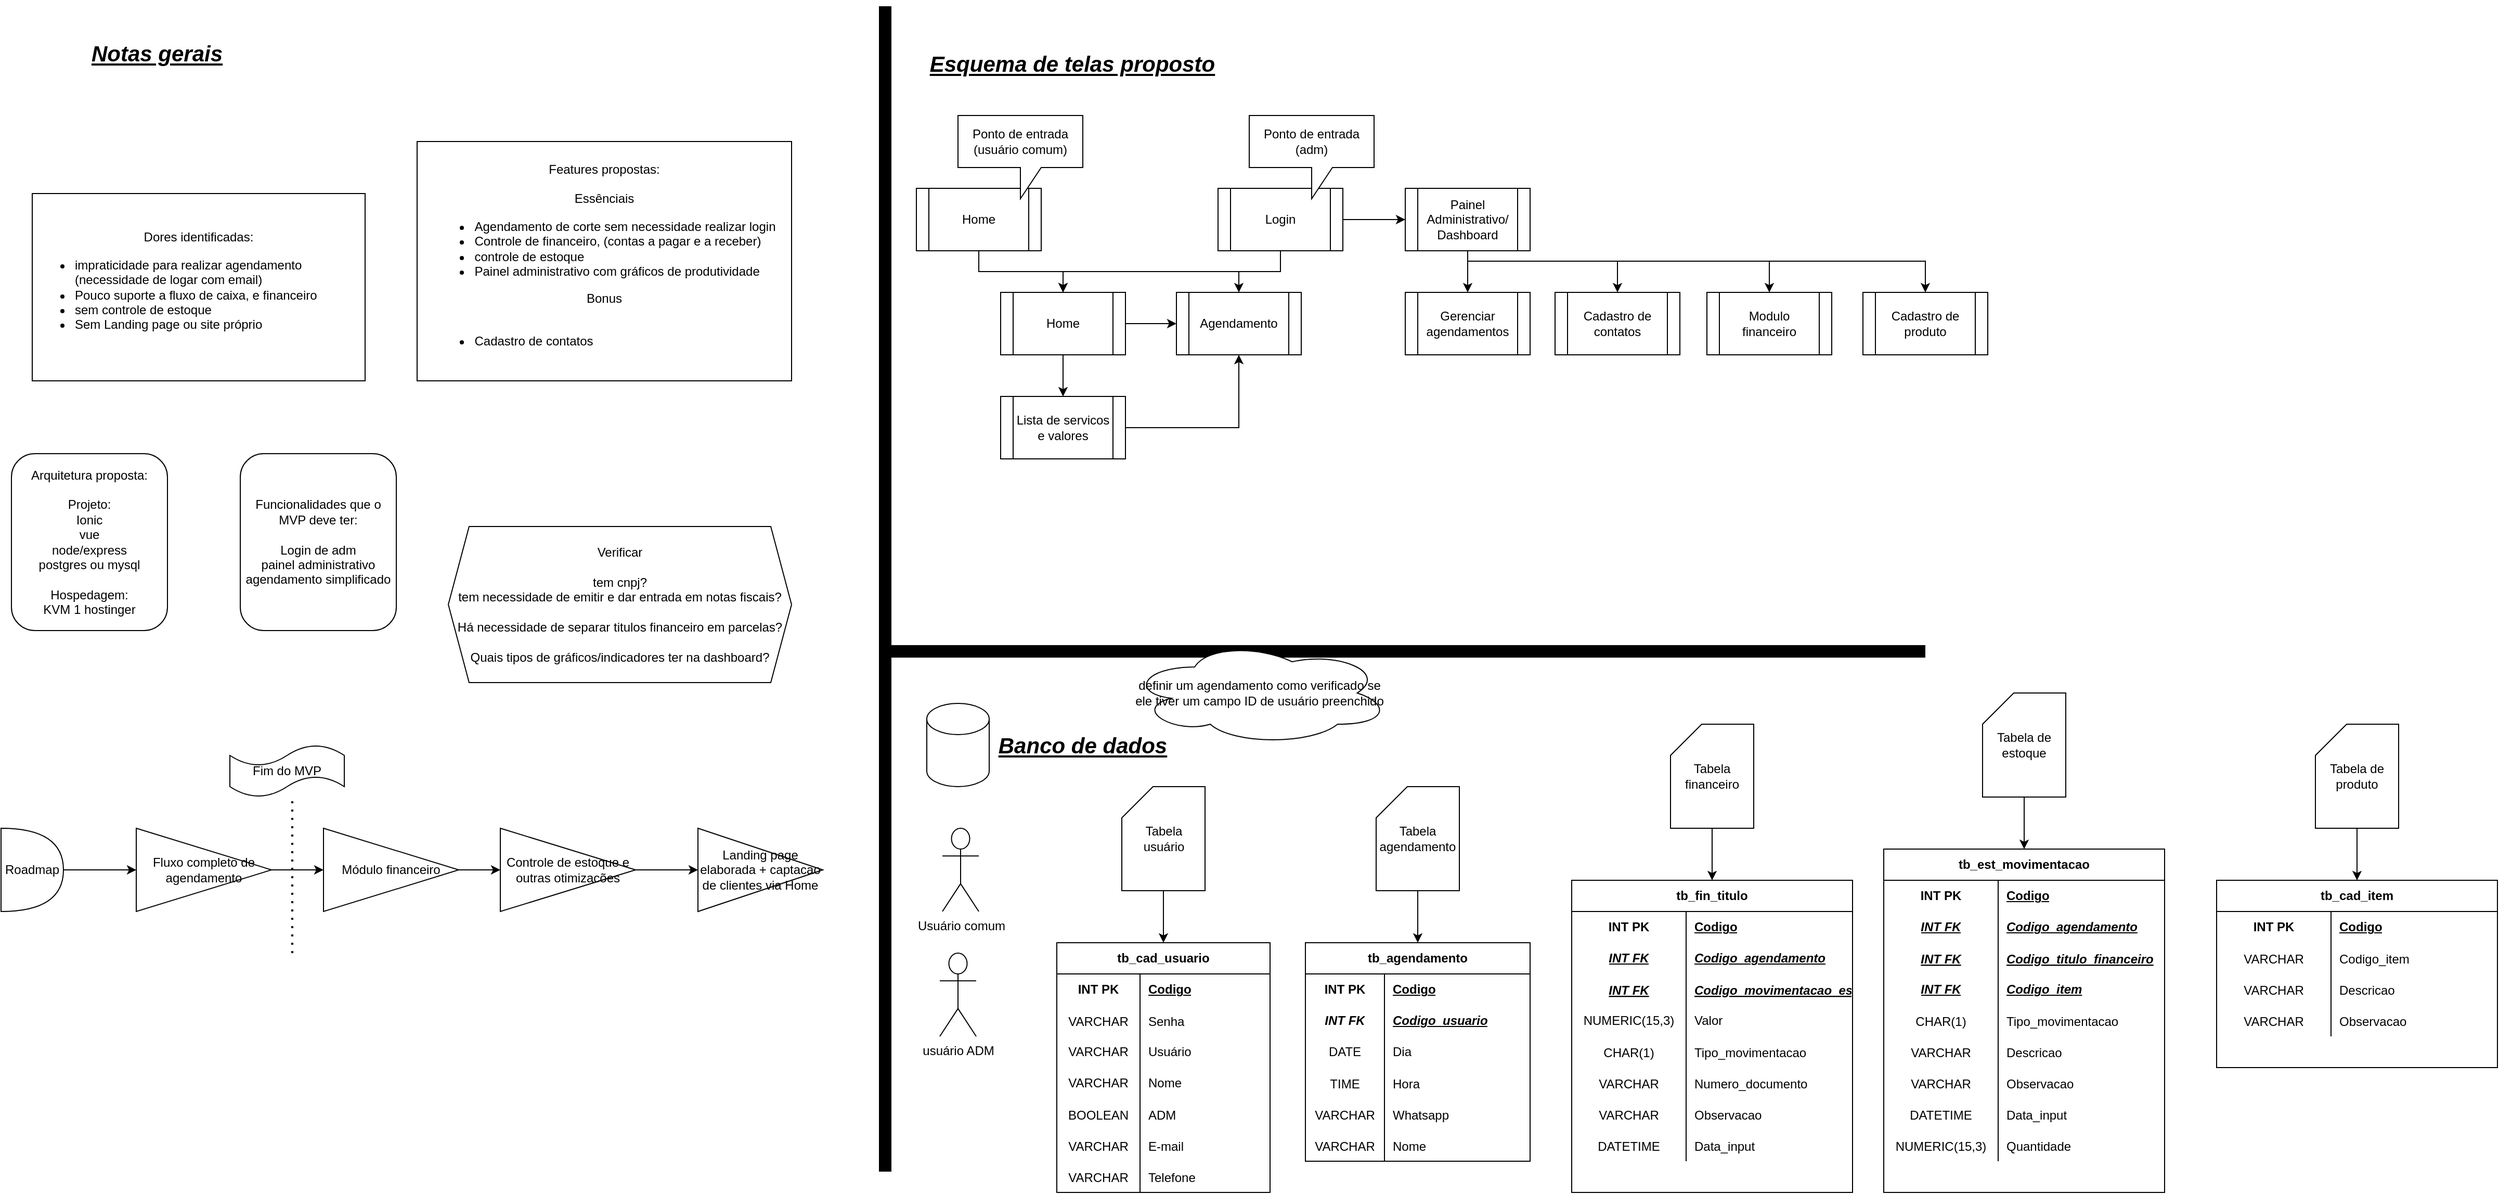 <mxfile version="27.0.9">
  <diagram name="Página-1" id="x4NJA9iq03UOepq-L5yd">
    <mxGraphModel dx="1368" dy="843" grid="1" gridSize="10" guides="1" tooltips="1" connect="1" arrows="1" fold="1" page="1" pageScale="1" pageWidth="827" pageHeight="1169" math="0" shadow="0">
      <root>
        <mxCell id="0" />
        <mxCell id="1" parent="0" />
        <mxCell id="OVabAE-0pvZ0PvsAilsB-1" value="&lt;div style=&quot;&quot;&gt;&lt;span style=&quot;background-color: transparent; color: light-dark(rgb(0, 0, 0), rgb(255, 255, 255));&quot;&gt;Dores identificadas:&lt;/span&gt;&lt;/div&gt;&lt;div&gt;&lt;ul&gt;&lt;li style=&quot;text-align: left;&quot;&gt;&lt;span style=&quot;background-color: transparent; color: light-dark(rgb(0, 0, 0), rgb(255, 255, 255));&quot;&gt;impraticidade para realizar agendamento (necessidade de logar com email)&lt;/span&gt;&lt;/li&gt;&lt;li style=&quot;text-align: left;&quot;&gt;&lt;span style=&quot;background-color: transparent; color: light-dark(rgb(0, 0, 0), rgb(255, 255, 255));&quot;&gt;Pouco suporte a fluxo de caixa, e financeiro&lt;/span&gt;&lt;/li&gt;&lt;li style=&quot;text-align: left;&quot;&gt;sem controle de estoque&lt;/li&gt;&lt;li style=&quot;text-align: left;&quot;&gt;Sem Landing page ou site próprio&lt;/li&gt;&lt;/ul&gt;&lt;/div&gt;" style="rounded=0;whiteSpace=wrap;html=1;" parent="1" vertex="1">
          <mxGeometry x="60" y="200" width="320" height="180" as="geometry" />
        </mxCell>
        <mxCell id="OVabAE-0pvZ0PvsAilsB-3" value="&lt;div style=&quot;&quot;&gt;&lt;span style=&quot;background-color: transparent; color: light-dark(rgb(0, 0, 0), rgb(255, 255, 255));&quot;&gt;Features propostas:&lt;/span&gt;&lt;/div&gt;&lt;div style=&quot;&quot;&gt;&lt;span style=&quot;background-color: transparent; color: light-dark(rgb(0, 0, 0), rgb(255, 255, 255));&quot;&gt;&lt;br&gt;&lt;/span&gt;&lt;/div&gt;&lt;div style=&quot;&quot;&gt;&lt;span style=&quot;background-color: transparent; color: light-dark(rgb(0, 0, 0), rgb(255, 255, 255));&quot;&gt;Essênciais&lt;/span&gt;&lt;/div&gt;&lt;div&gt;&lt;ul&gt;&lt;li style=&quot;text-align: left;&quot;&gt;&lt;span style=&quot;background-color: transparent; color: light-dark(rgb(0, 0, 0), rgb(255, 255, 255));&quot;&gt;Agendamento de corte sem necessidade realizar login&lt;/span&gt;&lt;/li&gt;&lt;li style=&quot;text-align: left;&quot;&gt;&lt;span style=&quot;background-color: transparent; color: light-dark(rgb(0, 0, 0), rgb(255, 255, 255));&quot;&gt;Controle de financeiro, (contas a pagar e a receber)&lt;/span&gt;&lt;/li&gt;&lt;li style=&quot;text-align: left;&quot;&gt;controle de estoque&lt;/li&gt;&lt;li style=&quot;text-align: left;&quot;&gt;Painel administrativo com gráficos de produtividade&lt;/li&gt;&lt;/ul&gt;&lt;div style=&quot;&quot;&gt;Bonus&lt;/div&gt;&lt;div style=&quot;&quot;&gt;&lt;br&gt;&lt;/div&gt;&lt;div style=&quot;&quot;&gt;&lt;ul&gt;&lt;li style=&quot;text-align: left;&quot;&gt;Cadastro de contatos&amp;nbsp;&lt;/li&gt;&lt;/ul&gt;&lt;/div&gt;&lt;/div&gt;" style="rounded=0;whiteSpace=wrap;html=1;" parent="1" vertex="1">
          <mxGeometry x="430" y="150" width="360" height="230" as="geometry" />
        </mxCell>
        <mxCell id="OVabAE-0pvZ0PvsAilsB-4" value="Verificar&lt;div&gt;&lt;br&gt;&lt;/div&gt;&lt;div&gt;tem cnpj?&lt;/div&gt;&lt;div&gt;tem necessidade de emitir e dar entrada em notas fiscais?&lt;/div&gt;&lt;div&gt;&lt;br&gt;&lt;/div&gt;&lt;div&gt;Há necessidade de separar titulos financeiro em parcelas?&lt;/div&gt;&lt;div&gt;&lt;br&gt;&lt;/div&gt;&lt;div&gt;Quais tipos de gráficos/indicadores ter na dashboard?&lt;/div&gt;" style="shape=hexagon;perimeter=hexagonPerimeter2;whiteSpace=wrap;html=1;fixedSize=1;" parent="1" vertex="1">
          <mxGeometry x="460" y="520" width="330" height="150" as="geometry" />
        </mxCell>
        <mxCell id="OVabAE-0pvZ0PvsAilsB-5" value="Arquitetura proposta:&lt;div&gt;&lt;br&gt;&lt;/div&gt;&lt;div&gt;Projeto:&lt;/div&gt;&lt;div&gt;Ionic&lt;/div&gt;&lt;div&gt;vue&lt;/div&gt;&lt;div&gt;node/express&lt;/div&gt;&lt;div&gt;postgres ou mysql&lt;/div&gt;&lt;div&gt;&lt;br&gt;&lt;/div&gt;&lt;div&gt;Hospedagem:&lt;/div&gt;&lt;div&gt;KVM 1 hostinger&lt;/div&gt;" style="rounded=1;whiteSpace=wrap;html=1;" parent="1" vertex="1">
          <mxGeometry x="40" y="450" width="150" height="170" as="geometry" />
        </mxCell>
        <mxCell id="OVabAE-0pvZ0PvsAilsB-6" value="Funcionalidades que o MVP deve ter:&lt;div&gt;&lt;br&gt;&lt;/div&gt;&lt;div&gt;Login de adm&lt;/div&gt;&lt;div&gt;painel administrativo&lt;/div&gt;&lt;div&gt;agendamento simplificado&lt;/div&gt;" style="rounded=1;whiteSpace=wrap;html=1;" parent="1" vertex="1">
          <mxGeometry x="260" y="450" width="150" height="170" as="geometry" />
        </mxCell>
        <mxCell id="OVabAE-0pvZ0PvsAilsB-10" style="edgeStyle=orthogonalEdgeStyle;rounded=0;orthogonalLoop=1;jettySize=auto;html=1;entryX=0;entryY=0.5;entryDx=0;entryDy=0;" parent="1" source="OVabAE-0pvZ0PvsAilsB-7" target="OVabAE-0pvZ0PvsAilsB-8" edge="1">
          <mxGeometry relative="1" as="geometry" />
        </mxCell>
        <mxCell id="OVabAE-0pvZ0PvsAilsB-7" value="Roadmap" style="shape=or;whiteSpace=wrap;html=1;" parent="1" vertex="1">
          <mxGeometry x="30" y="810" width="60" height="80" as="geometry" />
        </mxCell>
        <mxCell id="OVabAE-0pvZ0PvsAilsB-12" style="edgeStyle=orthogonalEdgeStyle;rounded=0;orthogonalLoop=1;jettySize=auto;html=1;entryX=0;entryY=0.5;entryDx=0;entryDy=0;" parent="1" source="OVabAE-0pvZ0PvsAilsB-8" target="OVabAE-0pvZ0PvsAilsB-11" edge="1">
          <mxGeometry relative="1" as="geometry" />
        </mxCell>
        <mxCell id="OVabAE-0pvZ0PvsAilsB-8" value="Fluxo completo de agendamento" style="triangle;whiteSpace=wrap;html=1;" parent="1" vertex="1">
          <mxGeometry x="160" y="810" width="130" height="80" as="geometry" />
        </mxCell>
        <mxCell id="OVabAE-0pvZ0PvsAilsB-16" style="edgeStyle=orthogonalEdgeStyle;rounded=0;orthogonalLoop=1;jettySize=auto;html=1;entryX=0;entryY=0.5;entryDx=0;entryDy=0;" parent="1" source="OVabAE-0pvZ0PvsAilsB-11" target="OVabAE-0pvZ0PvsAilsB-15" edge="1">
          <mxGeometry relative="1" as="geometry" />
        </mxCell>
        <mxCell id="OVabAE-0pvZ0PvsAilsB-11" value="Módulo financeiro" style="triangle;whiteSpace=wrap;html=1;" parent="1" vertex="1">
          <mxGeometry x="340" y="810" width="130" height="80" as="geometry" />
        </mxCell>
        <mxCell id="OVabAE-0pvZ0PvsAilsB-13" value="" style="endArrow=none;dashed=1;html=1;dashPattern=1 3;strokeWidth=2;rounded=0;" parent="1" edge="1">
          <mxGeometry width="50" height="50" relative="1" as="geometry">
            <mxPoint x="310" y="930" as="sourcePoint" />
            <mxPoint x="310" y="780" as="targetPoint" />
          </mxGeometry>
        </mxCell>
        <mxCell id="OVabAE-0pvZ0PvsAilsB-14" value="Fim do MVP" style="shape=tape;whiteSpace=wrap;html=1;" parent="1" vertex="1">
          <mxGeometry x="250" y="730" width="110" height="50" as="geometry" />
        </mxCell>
        <mxCell id="OVabAE-0pvZ0PvsAilsB-18" style="edgeStyle=orthogonalEdgeStyle;rounded=0;orthogonalLoop=1;jettySize=auto;html=1;entryX=0;entryY=0.5;entryDx=0;entryDy=0;" parent="1" source="OVabAE-0pvZ0PvsAilsB-15" target="OVabAE-0pvZ0PvsAilsB-17" edge="1">
          <mxGeometry relative="1" as="geometry" />
        </mxCell>
        <mxCell id="OVabAE-0pvZ0PvsAilsB-15" value="Controle de estoque e outras otimizacões" style="triangle;whiteSpace=wrap;html=1;" parent="1" vertex="1">
          <mxGeometry x="510" y="810" width="130" height="80" as="geometry" />
        </mxCell>
        <mxCell id="OVabAE-0pvZ0PvsAilsB-17" value="Landing page elaborada + captacao de clientes via Home" style="triangle;whiteSpace=wrap;html=1;" parent="1" vertex="1">
          <mxGeometry x="700" y="810" width="120" height="80" as="geometry" />
        </mxCell>
        <mxCell id="OVabAE-0pvZ0PvsAilsB-20" value="" style="endArrow=none;html=1;rounded=0;strokeWidth=12;" parent="1" edge="1">
          <mxGeometry width="50" height="50" relative="1" as="geometry">
            <mxPoint x="880" y="1140" as="sourcePoint" />
            <mxPoint x="880" y="20" as="targetPoint" />
          </mxGeometry>
        </mxCell>
        <mxCell id="OVabAE-0pvZ0PvsAilsB-21" value="&lt;font face=&quot;Helvetica&quot; style=&quot;font-size: 21px;&quot;&gt;&lt;b style=&quot;&quot;&gt;&lt;i style=&quot;&quot;&gt;&lt;u&gt;Esquema de telas proposto&lt;/u&gt;&lt;/i&gt;&lt;/b&gt;&lt;/font&gt;" style="text;html=1;align=center;verticalAlign=middle;whiteSpace=wrap;rounded=0;" parent="1" vertex="1">
          <mxGeometry x="920" y="40" width="280" height="70" as="geometry" />
        </mxCell>
        <mxCell id="OVabAE-0pvZ0PvsAilsB-31" style="edgeStyle=orthogonalEdgeStyle;rounded=0;orthogonalLoop=1;jettySize=auto;html=1;entryX=0.5;entryY=0;entryDx=0;entryDy=0;" parent="1" source="OVabAE-0pvZ0PvsAilsB-22" target="OVabAE-0pvZ0PvsAilsB-27" edge="1">
          <mxGeometry relative="1" as="geometry">
            <Array as="points">
              <mxPoint x="1260" y="275" />
              <mxPoint x="1051" y="275" />
            </Array>
          </mxGeometry>
        </mxCell>
        <mxCell id="OVabAE-0pvZ0PvsAilsB-37" style="edgeStyle=orthogonalEdgeStyle;rounded=0;orthogonalLoop=1;jettySize=auto;html=1;entryX=0;entryY=0.5;entryDx=0;entryDy=0;" parent="1" source="OVabAE-0pvZ0PvsAilsB-22" target="OVabAE-0pvZ0PvsAilsB-36" edge="1">
          <mxGeometry relative="1" as="geometry" />
        </mxCell>
        <mxCell id="OVabAE-0pvZ0PvsAilsB-22" value="Login" style="shape=process;whiteSpace=wrap;html=1;backgroundOutline=1;" parent="1" vertex="1">
          <mxGeometry x="1200" y="195" width="120" height="60" as="geometry" />
        </mxCell>
        <mxCell id="OVabAE-0pvZ0PvsAilsB-23" value="Ponto de entrada (adm)" style="shape=callout;whiteSpace=wrap;html=1;perimeter=calloutPerimeter;" parent="1" vertex="1">
          <mxGeometry x="1230" y="125" width="120" height="80" as="geometry" />
        </mxCell>
        <mxCell id="OVabAE-0pvZ0PvsAilsB-29" style="edgeStyle=orthogonalEdgeStyle;rounded=0;orthogonalLoop=1;jettySize=auto;html=1;entryX=0.5;entryY=0;entryDx=0;entryDy=0;" parent="1" source="OVabAE-0pvZ0PvsAilsB-24" target="OVabAE-0pvZ0PvsAilsB-27" edge="1">
          <mxGeometry relative="1" as="geometry" />
        </mxCell>
        <mxCell id="OVabAE-0pvZ0PvsAilsB-30" style="edgeStyle=orthogonalEdgeStyle;rounded=0;orthogonalLoop=1;jettySize=auto;html=1;entryX=0.5;entryY=0;entryDx=0;entryDy=0;" parent="1" source="OVabAE-0pvZ0PvsAilsB-24" target="OVabAE-0pvZ0PvsAilsB-28" edge="1">
          <mxGeometry relative="1" as="geometry">
            <Array as="points">
              <mxPoint x="970" y="275" />
              <mxPoint x="1220" y="275" />
            </Array>
          </mxGeometry>
        </mxCell>
        <mxCell id="OVabAE-0pvZ0PvsAilsB-24" value="Home" style="shape=process;whiteSpace=wrap;html=1;backgroundOutline=1;" parent="1" vertex="1">
          <mxGeometry x="910" y="195" width="120" height="60" as="geometry" />
        </mxCell>
        <mxCell id="OVabAE-0pvZ0PvsAilsB-25" value="Ponto de entrada (usuário comum)" style="shape=callout;whiteSpace=wrap;html=1;perimeter=calloutPerimeter;" parent="1" vertex="1">
          <mxGeometry x="950" y="125" width="120" height="80" as="geometry" />
        </mxCell>
        <mxCell id="OVabAE-0pvZ0PvsAilsB-32" style="edgeStyle=orthogonalEdgeStyle;rounded=0;orthogonalLoop=1;jettySize=auto;html=1;entryX=0;entryY=0.5;entryDx=0;entryDy=0;" parent="1" source="OVabAE-0pvZ0PvsAilsB-27" target="OVabAE-0pvZ0PvsAilsB-28" edge="1">
          <mxGeometry relative="1" as="geometry" />
        </mxCell>
        <mxCell id="OVabAE-0pvZ0PvsAilsB-34" style="edgeStyle=orthogonalEdgeStyle;rounded=0;orthogonalLoop=1;jettySize=auto;html=1;entryX=0.5;entryY=0;entryDx=0;entryDy=0;" parent="1" source="OVabAE-0pvZ0PvsAilsB-27" target="OVabAE-0pvZ0PvsAilsB-33" edge="1">
          <mxGeometry relative="1" as="geometry" />
        </mxCell>
        <mxCell id="OVabAE-0pvZ0PvsAilsB-27" value="Home" style="shape=process;whiteSpace=wrap;html=1;backgroundOutline=1;" parent="1" vertex="1">
          <mxGeometry x="991" y="295" width="120" height="60" as="geometry" />
        </mxCell>
        <mxCell id="OVabAE-0pvZ0PvsAilsB-28" value="Agendamento" style="shape=process;whiteSpace=wrap;html=1;backgroundOutline=1;" parent="1" vertex="1">
          <mxGeometry x="1160" y="295" width="120" height="60" as="geometry" />
        </mxCell>
        <mxCell id="OVabAE-0pvZ0PvsAilsB-35" style="edgeStyle=orthogonalEdgeStyle;rounded=0;orthogonalLoop=1;jettySize=auto;html=1;entryX=0.5;entryY=1;entryDx=0;entryDy=0;" parent="1" source="OVabAE-0pvZ0PvsAilsB-33" target="OVabAE-0pvZ0PvsAilsB-28" edge="1">
          <mxGeometry relative="1" as="geometry" />
        </mxCell>
        <mxCell id="OVabAE-0pvZ0PvsAilsB-33" value="Lista de servicos e valores" style="shape=process;whiteSpace=wrap;html=1;backgroundOutline=1;" parent="1" vertex="1">
          <mxGeometry x="991" y="395" width="120" height="60" as="geometry" />
        </mxCell>
        <mxCell id="OVabAE-0pvZ0PvsAilsB-40" style="edgeStyle=orthogonalEdgeStyle;rounded=0;orthogonalLoop=1;jettySize=auto;html=1;entryX=0.5;entryY=0;entryDx=0;entryDy=0;" parent="1" source="OVabAE-0pvZ0PvsAilsB-36" target="OVabAE-0pvZ0PvsAilsB-38" edge="1">
          <mxGeometry relative="1" as="geometry" />
        </mxCell>
        <mxCell id="OVabAE-0pvZ0PvsAilsB-42" style="edgeStyle=orthogonalEdgeStyle;rounded=0;orthogonalLoop=1;jettySize=auto;html=1;entryX=0.5;entryY=0;entryDx=0;entryDy=0;" parent="1" source="OVabAE-0pvZ0PvsAilsB-36" target="OVabAE-0pvZ0PvsAilsB-41" edge="1">
          <mxGeometry relative="1" as="geometry">
            <Array as="points">
              <mxPoint x="1440" y="265" />
              <mxPoint x="1584" y="265" />
            </Array>
          </mxGeometry>
        </mxCell>
        <mxCell id="OVabAE-0pvZ0PvsAilsB-44" style="edgeStyle=orthogonalEdgeStyle;rounded=0;orthogonalLoop=1;jettySize=auto;html=1;entryX=0.5;entryY=0;entryDx=0;entryDy=0;" parent="1" source="OVabAE-0pvZ0PvsAilsB-36" target="OVabAE-0pvZ0PvsAilsB-43" edge="1">
          <mxGeometry relative="1" as="geometry">
            <Array as="points">
              <mxPoint x="1440" y="265" />
              <mxPoint x="1730" y="265" />
            </Array>
          </mxGeometry>
        </mxCell>
        <mxCell id="OVabAE-0pvZ0PvsAilsB-224" style="edgeStyle=orthogonalEdgeStyle;rounded=0;orthogonalLoop=1;jettySize=auto;html=1;entryX=0.5;entryY=0;entryDx=0;entryDy=0;" parent="1" source="OVabAE-0pvZ0PvsAilsB-36" target="OVabAE-0pvZ0PvsAilsB-222" edge="1">
          <mxGeometry relative="1" as="geometry">
            <Array as="points">
              <mxPoint x="1440" y="265" />
              <mxPoint x="1880" y="265" />
            </Array>
          </mxGeometry>
        </mxCell>
        <mxCell id="OVabAE-0pvZ0PvsAilsB-36" value="Painel Administrativo/&lt;div&gt;Dashboard&lt;/div&gt;" style="shape=process;whiteSpace=wrap;html=1;backgroundOutline=1;" parent="1" vertex="1">
          <mxGeometry x="1380" y="195" width="120" height="60" as="geometry" />
        </mxCell>
        <mxCell id="OVabAE-0pvZ0PvsAilsB-38" value="Gerenciar agendamentos" style="shape=process;whiteSpace=wrap;html=1;backgroundOutline=1;" parent="1" vertex="1">
          <mxGeometry x="1380" y="295" width="120" height="60" as="geometry" />
        </mxCell>
        <mxCell id="OVabAE-0pvZ0PvsAilsB-41" value="Cadastro de contatos" style="shape=process;whiteSpace=wrap;html=1;backgroundOutline=1;" parent="1" vertex="1">
          <mxGeometry x="1524" y="295" width="120" height="60" as="geometry" />
        </mxCell>
        <mxCell id="OVabAE-0pvZ0PvsAilsB-43" value="Modulo financeiro" style="shape=process;whiteSpace=wrap;html=1;backgroundOutline=1;" parent="1" vertex="1">
          <mxGeometry x="1670" y="295" width="120" height="60" as="geometry" />
        </mxCell>
        <mxCell id="OVabAE-0pvZ0PvsAilsB-45" value="" style="endArrow=none;html=1;rounded=0;strokeWidth=12;" parent="1" edge="1">
          <mxGeometry width="50" height="50" relative="1" as="geometry">
            <mxPoint x="1880" y="640" as="sourcePoint" />
            <mxPoint x="880" y="640" as="targetPoint" />
          </mxGeometry>
        </mxCell>
        <mxCell id="OVabAE-0pvZ0PvsAilsB-47" value="&lt;font face=&quot;Helvetica&quot; style=&quot;font-size: 21px;&quot;&gt;&lt;b style=&quot;&quot;&gt;&lt;i style=&quot;&quot;&gt;&lt;u&gt;Banco de dados&lt;/u&gt;&lt;/i&gt;&lt;/b&gt;&lt;/font&gt;" style="text;html=1;align=center;verticalAlign=middle;whiteSpace=wrap;rounded=0;" parent="1" vertex="1">
          <mxGeometry x="930" y="695" width="280" height="70" as="geometry" />
        </mxCell>
        <mxCell id="OVabAE-0pvZ0PvsAilsB-48" value="&lt;span style=&quot;font-size: 21px;&quot;&gt;&lt;b&gt;&lt;i&gt;&lt;u&gt;Notas gerais&lt;/u&gt;&lt;/i&gt;&lt;/b&gt;&lt;/span&gt;" style="text;html=1;align=center;verticalAlign=middle;whiteSpace=wrap;rounded=0;" parent="1" vertex="1">
          <mxGeometry x="40" y="30" width="280" height="70" as="geometry" />
        </mxCell>
        <mxCell id="OVabAE-0pvZ0PvsAilsB-49" value="" style="shape=cylinder3;whiteSpace=wrap;html=1;boundedLbl=1;backgroundOutline=1;size=15;" parent="1" vertex="1">
          <mxGeometry x="920" y="690" width="60" height="80" as="geometry" />
        </mxCell>
        <mxCell id="OVabAE-0pvZ0PvsAilsB-50" value="Usuário comum" style="shape=umlActor;verticalLabelPosition=bottom;verticalAlign=top;html=1;outlineConnect=0;" parent="1" vertex="1">
          <mxGeometry x="935" y="810" width="35" height="80" as="geometry" />
        </mxCell>
        <mxCell id="OVabAE-0pvZ0PvsAilsB-59" value="usuário ADM" style="shape=umlActor;verticalLabelPosition=bottom;verticalAlign=top;html=1;outlineConnect=0;" parent="1" vertex="1">
          <mxGeometry x="932.5" y="930" width="35" height="80" as="geometry" />
        </mxCell>
        <mxCell id="OVabAE-0pvZ0PvsAilsB-88" style="edgeStyle=orthogonalEdgeStyle;rounded=0;orthogonalLoop=1;jettySize=auto;html=1;entryX=0.5;entryY=0;entryDx=0;entryDy=0;" parent="1" source="OVabAE-0pvZ0PvsAilsB-61" target="OVabAE-0pvZ0PvsAilsB-75" edge="1">
          <mxGeometry relative="1" as="geometry" />
        </mxCell>
        <mxCell id="OVabAE-0pvZ0PvsAilsB-61" value="Tabela usuário" style="shape=card;whiteSpace=wrap;html=1;" parent="1" vertex="1">
          <mxGeometry x="1107.5" y="770" width="80" height="100" as="geometry" />
        </mxCell>
        <mxCell id="OVabAE-0pvZ0PvsAilsB-128" style="edgeStyle=orthogonalEdgeStyle;rounded=0;orthogonalLoop=1;jettySize=auto;html=1;exitX=0.5;exitY=1;exitDx=0;exitDy=0;exitPerimeter=0;entryX=0.5;entryY=0;entryDx=0;entryDy=0;" parent="1" source="OVabAE-0pvZ0PvsAilsB-63" target="OVabAE-0pvZ0PvsAilsB-115" edge="1">
          <mxGeometry relative="1" as="geometry" />
        </mxCell>
        <mxCell id="OVabAE-0pvZ0PvsAilsB-63" value="Tabela agendamento" style="shape=card;whiteSpace=wrap;html=1;" parent="1" vertex="1">
          <mxGeometry x="1352" y="770" width="80" height="100" as="geometry" />
        </mxCell>
        <mxCell id="OVabAE-0pvZ0PvsAilsB-129" style="edgeStyle=orthogonalEdgeStyle;rounded=0;orthogonalLoop=1;jettySize=auto;html=1;entryX=0.5;entryY=0;entryDx=0;entryDy=0;" parent="1" source="OVabAE-0pvZ0PvsAilsB-64" target="OVabAE-0pvZ0PvsAilsB-102" edge="1">
          <mxGeometry relative="1" as="geometry" />
        </mxCell>
        <mxCell id="OVabAE-0pvZ0PvsAilsB-64" value="Tabela financeiro" style="shape=card;whiteSpace=wrap;html=1;" parent="1" vertex="1">
          <mxGeometry x="1635" y="710" width="80" height="100" as="geometry" />
        </mxCell>
        <object label="tb_cad_usuario" teste="outro" id="OVabAE-0pvZ0PvsAilsB-75">
          <mxCell style="shape=table;startSize=30;container=1;collapsible=1;childLayout=tableLayout;fixedRows=1;rowLines=0;fontStyle=1;align=center;resizeLast=1;html=1;whiteSpace=wrap;" parent="1" vertex="1">
            <mxGeometry x="1045" y="920" width="205" height="240" as="geometry">
              <mxRectangle x="1215" y="890" width="70" height="30" as="alternateBounds" />
            </mxGeometry>
          </mxCell>
        </object>
        <mxCell id="OVabAE-0pvZ0PvsAilsB-76" value="" style="shape=tableRow;horizontal=0;startSize=0;swimlaneHead=0;swimlaneBody=0;fillColor=none;collapsible=0;dropTarget=0;points=[[0,0.5],[1,0.5]];portConstraint=eastwest;top=0;left=0;right=0;bottom=0;html=1;" parent="OVabAE-0pvZ0PvsAilsB-75" vertex="1">
          <mxGeometry y="30" width="205" height="30" as="geometry" />
        </mxCell>
        <mxCell id="OVabAE-0pvZ0PvsAilsB-77" value="INT PK" style="shape=partialRectangle;connectable=0;fillColor=none;top=0;left=0;bottom=0;right=0;fontStyle=1;overflow=hidden;html=1;whiteSpace=wrap;" parent="OVabAE-0pvZ0PvsAilsB-76" vertex="1">
          <mxGeometry width="80" height="30" as="geometry">
            <mxRectangle width="80" height="30" as="alternateBounds" />
          </mxGeometry>
        </mxCell>
        <mxCell id="OVabAE-0pvZ0PvsAilsB-78" value="Codigo" style="shape=partialRectangle;connectable=0;fillColor=none;top=0;left=0;bottom=0;right=0;align=left;spacingLeft=6;fontStyle=5;overflow=hidden;html=1;whiteSpace=wrap;" parent="OVabAE-0pvZ0PvsAilsB-76" vertex="1">
          <mxGeometry x="80" width="125" height="30" as="geometry">
            <mxRectangle width="125" height="30" as="alternateBounds" />
          </mxGeometry>
        </mxCell>
        <mxCell id="OVabAE-0pvZ0PvsAilsB-183" value="" style="shape=tableRow;horizontal=0;startSize=0;swimlaneHead=0;swimlaneBody=0;fillColor=none;collapsible=0;dropTarget=0;points=[[0,0.5],[1,0.5]];portConstraint=eastwest;top=0;left=0;right=0;bottom=0;" parent="OVabAE-0pvZ0PvsAilsB-75" vertex="1">
          <mxGeometry y="60" width="205" height="30" as="geometry" />
        </mxCell>
        <mxCell id="OVabAE-0pvZ0PvsAilsB-184" value="VARCHAR" style="shape=partialRectangle;connectable=0;fillColor=none;top=0;left=0;bottom=0;right=0;editable=1;overflow=hidden;" parent="OVabAE-0pvZ0PvsAilsB-183" vertex="1">
          <mxGeometry width="80" height="30" as="geometry">
            <mxRectangle width="80" height="30" as="alternateBounds" />
          </mxGeometry>
        </mxCell>
        <mxCell id="OVabAE-0pvZ0PvsAilsB-185" value="Senha" style="shape=partialRectangle;connectable=0;fillColor=none;top=0;left=0;bottom=0;right=0;align=left;spacingLeft=6;overflow=hidden;" parent="OVabAE-0pvZ0PvsAilsB-183" vertex="1">
          <mxGeometry x="80" width="125" height="30" as="geometry">
            <mxRectangle width="125" height="30" as="alternateBounds" />
          </mxGeometry>
        </mxCell>
        <mxCell id="OVabAE-0pvZ0PvsAilsB-82" value="" style="shape=tableRow;horizontal=0;startSize=0;swimlaneHead=0;swimlaneBody=0;fillColor=none;collapsible=0;dropTarget=0;points=[[0,0.5],[1,0.5]];portConstraint=eastwest;top=0;left=0;right=0;bottom=0;html=1;" parent="OVabAE-0pvZ0PvsAilsB-75" vertex="1">
          <mxGeometry y="90" width="205" height="30" as="geometry" />
        </mxCell>
        <mxCell id="OVabAE-0pvZ0PvsAilsB-83" value="VARCHAR" style="shape=partialRectangle;connectable=0;fillColor=none;top=0;left=0;bottom=0;right=0;editable=1;overflow=hidden;html=1;whiteSpace=wrap;" parent="OVabAE-0pvZ0PvsAilsB-82" vertex="1">
          <mxGeometry width="80" height="30" as="geometry">
            <mxRectangle width="80" height="30" as="alternateBounds" />
          </mxGeometry>
        </mxCell>
        <mxCell id="OVabAE-0pvZ0PvsAilsB-84" value="Usuário" style="shape=partialRectangle;connectable=0;fillColor=none;top=0;left=0;bottom=0;right=0;align=left;spacingLeft=6;overflow=hidden;html=1;whiteSpace=wrap;" parent="OVabAE-0pvZ0PvsAilsB-82" vertex="1">
          <mxGeometry x="80" width="125" height="30" as="geometry">
            <mxRectangle width="125" height="30" as="alternateBounds" />
          </mxGeometry>
        </mxCell>
        <mxCell id="OVabAE-0pvZ0PvsAilsB-85" value="" style="shape=tableRow;horizontal=0;startSize=0;swimlaneHead=0;swimlaneBody=0;fillColor=none;collapsible=0;dropTarget=0;points=[[0,0.5],[1,0.5]];portConstraint=eastwest;top=0;left=0;right=0;bottom=0;html=1;" parent="OVabAE-0pvZ0PvsAilsB-75" vertex="1">
          <mxGeometry y="120" width="205" height="30" as="geometry" />
        </mxCell>
        <mxCell id="OVabAE-0pvZ0PvsAilsB-86" value="VARCHAR" style="shape=partialRectangle;connectable=0;fillColor=none;top=0;left=0;bottom=0;right=0;editable=1;overflow=hidden;html=1;whiteSpace=wrap;" parent="OVabAE-0pvZ0PvsAilsB-85" vertex="1">
          <mxGeometry width="80" height="30" as="geometry">
            <mxRectangle width="80" height="30" as="alternateBounds" />
          </mxGeometry>
        </mxCell>
        <mxCell id="OVabAE-0pvZ0PvsAilsB-87" value="Nome" style="shape=partialRectangle;connectable=0;fillColor=none;top=0;left=0;bottom=0;right=0;align=left;spacingLeft=6;overflow=hidden;html=1;whiteSpace=wrap;" parent="OVabAE-0pvZ0PvsAilsB-85" vertex="1">
          <mxGeometry x="80" width="125" height="30" as="geometry">
            <mxRectangle width="125" height="30" as="alternateBounds" />
          </mxGeometry>
        </mxCell>
        <mxCell id="OVabAE-0pvZ0PvsAilsB-167" value="" style="shape=tableRow;horizontal=0;startSize=0;swimlaneHead=0;swimlaneBody=0;fillColor=none;collapsible=0;dropTarget=0;points=[[0,0.5],[1,0.5]];portConstraint=eastwest;top=0;left=0;right=0;bottom=0;" parent="OVabAE-0pvZ0PvsAilsB-75" vertex="1">
          <mxGeometry y="150" width="205" height="30" as="geometry" />
        </mxCell>
        <mxCell id="OVabAE-0pvZ0PvsAilsB-168" value="BOOLEAN" style="shape=partialRectangle;connectable=0;fillColor=none;top=0;left=0;bottom=0;right=0;editable=1;overflow=hidden;" parent="OVabAE-0pvZ0PvsAilsB-167" vertex="1">
          <mxGeometry width="80" height="30" as="geometry">
            <mxRectangle width="80" height="30" as="alternateBounds" />
          </mxGeometry>
        </mxCell>
        <mxCell id="OVabAE-0pvZ0PvsAilsB-169" value="ADM" style="shape=partialRectangle;connectable=0;fillColor=none;top=0;left=0;bottom=0;right=0;align=left;spacingLeft=6;overflow=hidden;" parent="OVabAE-0pvZ0PvsAilsB-167" vertex="1">
          <mxGeometry x="80" width="125" height="30" as="geometry">
            <mxRectangle width="125" height="30" as="alternateBounds" />
          </mxGeometry>
        </mxCell>
        <mxCell id="OVabAE-0pvZ0PvsAilsB-170" value="" style="shape=tableRow;horizontal=0;startSize=0;swimlaneHead=0;swimlaneBody=0;fillColor=none;collapsible=0;dropTarget=0;points=[[0,0.5],[1,0.5]];portConstraint=eastwest;top=0;left=0;right=0;bottom=0;" parent="OVabAE-0pvZ0PvsAilsB-75" vertex="1">
          <mxGeometry y="180" width="205" height="30" as="geometry" />
        </mxCell>
        <mxCell id="OVabAE-0pvZ0PvsAilsB-171" value="VARCHAR" style="shape=partialRectangle;connectable=0;fillColor=none;top=0;left=0;bottom=0;right=0;editable=1;overflow=hidden;" parent="OVabAE-0pvZ0PvsAilsB-170" vertex="1">
          <mxGeometry width="80" height="30" as="geometry">
            <mxRectangle width="80" height="30" as="alternateBounds" />
          </mxGeometry>
        </mxCell>
        <mxCell id="OVabAE-0pvZ0PvsAilsB-172" value="E-mail" style="shape=partialRectangle;connectable=0;fillColor=none;top=0;left=0;bottom=0;right=0;align=left;spacingLeft=6;overflow=hidden;" parent="OVabAE-0pvZ0PvsAilsB-170" vertex="1">
          <mxGeometry x="80" width="125" height="30" as="geometry">
            <mxRectangle width="125" height="30" as="alternateBounds" />
          </mxGeometry>
        </mxCell>
        <mxCell id="OVabAE-0pvZ0PvsAilsB-173" value="" style="shape=tableRow;horizontal=0;startSize=0;swimlaneHead=0;swimlaneBody=0;fillColor=none;collapsible=0;dropTarget=0;points=[[0,0.5],[1,0.5]];portConstraint=eastwest;top=0;left=0;right=0;bottom=0;" parent="OVabAE-0pvZ0PvsAilsB-75" vertex="1">
          <mxGeometry y="210" width="205" height="30" as="geometry" />
        </mxCell>
        <mxCell id="OVabAE-0pvZ0PvsAilsB-174" value="VARCHAR" style="shape=partialRectangle;connectable=0;fillColor=none;top=0;left=0;bottom=0;right=0;editable=1;overflow=hidden;" parent="OVabAE-0pvZ0PvsAilsB-173" vertex="1">
          <mxGeometry width="80" height="30" as="geometry">
            <mxRectangle width="80" height="30" as="alternateBounds" />
          </mxGeometry>
        </mxCell>
        <mxCell id="OVabAE-0pvZ0PvsAilsB-175" value="Telefone" style="shape=partialRectangle;connectable=0;fillColor=none;top=0;left=0;bottom=0;right=0;align=left;spacingLeft=6;overflow=hidden;" parent="OVabAE-0pvZ0PvsAilsB-173" vertex="1">
          <mxGeometry x="80" width="125" height="30" as="geometry">
            <mxRectangle width="125" height="30" as="alternateBounds" />
          </mxGeometry>
        </mxCell>
        <mxCell id="OVabAE-0pvZ0PvsAilsB-102" value="tb_fin_titulo" style="shape=table;startSize=30;container=1;collapsible=1;childLayout=tableLayout;fixedRows=1;rowLines=0;fontStyle=1;align=center;resizeLast=1;html=1;whiteSpace=wrap;" parent="1" vertex="1">
          <mxGeometry x="1540" y="860" width="270" height="300" as="geometry">
            <mxRectangle x="1750" y="890" width="70" height="30" as="alternateBounds" />
          </mxGeometry>
        </mxCell>
        <mxCell id="OVabAE-0pvZ0PvsAilsB-103" value="" style="shape=tableRow;horizontal=0;startSize=0;swimlaneHead=0;swimlaneBody=0;fillColor=none;collapsible=0;dropTarget=0;points=[[0,0.5],[1,0.5]];portConstraint=eastwest;top=0;left=0;right=0;bottom=0;html=1;" parent="OVabAE-0pvZ0PvsAilsB-102" vertex="1">
          <mxGeometry y="30" width="270" height="30" as="geometry" />
        </mxCell>
        <mxCell id="OVabAE-0pvZ0PvsAilsB-104" value="INT PK" style="shape=partialRectangle;connectable=0;fillColor=none;top=0;left=0;bottom=0;right=0;fontStyle=1;overflow=hidden;html=1;whiteSpace=wrap;" parent="OVabAE-0pvZ0PvsAilsB-103" vertex="1">
          <mxGeometry width="110" height="30" as="geometry">
            <mxRectangle width="110" height="30" as="alternateBounds" />
          </mxGeometry>
        </mxCell>
        <mxCell id="OVabAE-0pvZ0PvsAilsB-105" value="Codigo" style="shape=partialRectangle;connectable=0;fillColor=none;top=0;left=0;bottom=0;right=0;align=left;spacingLeft=6;fontStyle=5;overflow=hidden;html=1;whiteSpace=wrap;" parent="OVabAE-0pvZ0PvsAilsB-103" vertex="1">
          <mxGeometry x="110" width="160" height="30" as="geometry">
            <mxRectangle width="160" height="30" as="alternateBounds" />
          </mxGeometry>
        </mxCell>
        <mxCell id="OVabAE-0pvZ0PvsAilsB-109" value="" style="shape=tableRow;horizontal=0;startSize=0;swimlaneHead=0;swimlaneBody=0;fillColor=none;collapsible=0;dropTarget=0;points=[[0,0.5],[1,0.5]];portConstraint=eastwest;top=0;left=0;right=0;bottom=0;html=1;" parent="OVabAE-0pvZ0PvsAilsB-102" vertex="1">
          <mxGeometry y="60" width="270" height="30" as="geometry" />
        </mxCell>
        <mxCell id="OVabAE-0pvZ0PvsAilsB-110" value="&lt;b&gt;&lt;i&gt;&lt;u&gt;INT FK&lt;/u&gt;&lt;/i&gt;&lt;/b&gt;" style="shape=partialRectangle;connectable=0;fillColor=none;top=0;left=0;bottom=0;right=0;editable=1;overflow=hidden;html=1;whiteSpace=wrap;" parent="OVabAE-0pvZ0PvsAilsB-109" vertex="1">
          <mxGeometry width="110" height="30" as="geometry">
            <mxRectangle width="110" height="30" as="alternateBounds" />
          </mxGeometry>
        </mxCell>
        <mxCell id="OVabAE-0pvZ0PvsAilsB-111" value="&lt;b&gt;&lt;i&gt;&lt;u&gt;Codigo_agendamento&lt;/u&gt;&lt;/i&gt;&lt;/b&gt;" style="shape=partialRectangle;connectable=0;fillColor=none;top=0;left=0;bottom=0;right=0;align=left;spacingLeft=6;overflow=hidden;html=1;whiteSpace=wrap;" parent="OVabAE-0pvZ0PvsAilsB-109" vertex="1">
          <mxGeometry x="110" width="160" height="30" as="geometry">
            <mxRectangle width="160" height="30" as="alternateBounds" />
          </mxGeometry>
        </mxCell>
        <mxCell id="OVabAE-0pvZ0PvsAilsB-270" value="" style="shape=tableRow;horizontal=0;startSize=0;swimlaneHead=0;swimlaneBody=0;fillColor=none;collapsible=0;dropTarget=0;points=[[0,0.5],[1,0.5]];portConstraint=eastwest;top=0;left=0;right=0;bottom=0;" parent="OVabAE-0pvZ0PvsAilsB-102" vertex="1">
          <mxGeometry y="90" width="270" height="30" as="geometry" />
        </mxCell>
        <mxCell id="OVabAE-0pvZ0PvsAilsB-271" value="INT FK" style="shape=partialRectangle;connectable=0;fillColor=none;top=0;left=0;bottom=0;right=0;editable=1;overflow=hidden;fontStyle=7" parent="OVabAE-0pvZ0PvsAilsB-270" vertex="1">
          <mxGeometry width="110" height="30" as="geometry">
            <mxRectangle width="110" height="30" as="alternateBounds" />
          </mxGeometry>
        </mxCell>
        <mxCell id="OVabAE-0pvZ0PvsAilsB-272" value="Codigo_movimentacao_estoque" style="shape=partialRectangle;connectable=0;fillColor=none;top=0;left=0;bottom=0;right=0;align=left;spacingLeft=6;overflow=hidden;fontStyle=7" parent="OVabAE-0pvZ0PvsAilsB-270" vertex="1">
          <mxGeometry x="110" width="160" height="30" as="geometry">
            <mxRectangle width="160" height="30" as="alternateBounds" />
          </mxGeometry>
        </mxCell>
        <mxCell id="OVabAE-0pvZ0PvsAilsB-112" value="" style="shape=tableRow;horizontal=0;startSize=0;swimlaneHead=0;swimlaneBody=0;fillColor=none;collapsible=0;dropTarget=0;points=[[0,0.5],[1,0.5]];portConstraint=eastwest;top=0;left=0;right=0;bottom=0;html=1;" parent="OVabAE-0pvZ0PvsAilsB-102" vertex="1">
          <mxGeometry y="120" width="270" height="30" as="geometry" />
        </mxCell>
        <mxCell id="OVabAE-0pvZ0PvsAilsB-113" value="NUMERIC(15,3)" style="shape=partialRectangle;connectable=0;fillColor=none;top=0;left=0;bottom=0;right=0;editable=1;overflow=hidden;html=1;whiteSpace=wrap;" parent="OVabAE-0pvZ0PvsAilsB-112" vertex="1">
          <mxGeometry width="110" height="30" as="geometry">
            <mxRectangle width="110" height="30" as="alternateBounds" />
          </mxGeometry>
        </mxCell>
        <mxCell id="OVabAE-0pvZ0PvsAilsB-114" value="Valor" style="shape=partialRectangle;connectable=0;fillColor=none;top=0;left=0;bottom=0;right=0;align=left;spacingLeft=6;overflow=hidden;html=1;whiteSpace=wrap;" parent="OVabAE-0pvZ0PvsAilsB-112" vertex="1">
          <mxGeometry x="110" width="160" height="30" as="geometry">
            <mxRectangle width="160" height="30" as="alternateBounds" />
          </mxGeometry>
        </mxCell>
        <mxCell id="OVabAE-0pvZ0PvsAilsB-187" value="" style="shape=tableRow;horizontal=0;startSize=0;swimlaneHead=0;swimlaneBody=0;fillColor=none;collapsible=0;dropTarget=0;points=[[0,0.5],[1,0.5]];portConstraint=eastwest;top=0;left=0;right=0;bottom=0;" parent="OVabAE-0pvZ0PvsAilsB-102" vertex="1">
          <mxGeometry y="150" width="270" height="30" as="geometry" />
        </mxCell>
        <mxCell id="OVabAE-0pvZ0PvsAilsB-188" value="CHAR(1)" style="shape=partialRectangle;connectable=0;fillColor=none;top=0;left=0;bottom=0;right=0;editable=1;overflow=hidden;" parent="OVabAE-0pvZ0PvsAilsB-187" vertex="1">
          <mxGeometry width="110" height="30" as="geometry">
            <mxRectangle width="110" height="30" as="alternateBounds" />
          </mxGeometry>
        </mxCell>
        <mxCell id="OVabAE-0pvZ0PvsAilsB-189" value="Tipo_movimentacao" style="shape=partialRectangle;connectable=0;fillColor=none;top=0;left=0;bottom=0;right=0;align=left;spacingLeft=6;overflow=hidden;" parent="OVabAE-0pvZ0PvsAilsB-187" vertex="1">
          <mxGeometry x="110" width="160" height="30" as="geometry">
            <mxRectangle width="160" height="30" as="alternateBounds" />
          </mxGeometry>
        </mxCell>
        <mxCell id="OVabAE-0pvZ0PvsAilsB-190" value="" style="shape=tableRow;horizontal=0;startSize=0;swimlaneHead=0;swimlaneBody=0;fillColor=none;collapsible=0;dropTarget=0;points=[[0,0.5],[1,0.5]];portConstraint=eastwest;top=0;left=0;right=0;bottom=0;" parent="OVabAE-0pvZ0PvsAilsB-102" vertex="1">
          <mxGeometry y="180" width="270" height="30" as="geometry" />
        </mxCell>
        <mxCell id="OVabAE-0pvZ0PvsAilsB-191" value="VARCHAR" style="shape=partialRectangle;connectable=0;fillColor=none;top=0;left=0;bottom=0;right=0;editable=1;overflow=hidden;" parent="OVabAE-0pvZ0PvsAilsB-190" vertex="1">
          <mxGeometry width="110" height="30" as="geometry">
            <mxRectangle width="110" height="30" as="alternateBounds" />
          </mxGeometry>
        </mxCell>
        <mxCell id="OVabAE-0pvZ0PvsAilsB-192" value="Numero_documento" style="shape=partialRectangle;connectable=0;fillColor=none;top=0;left=0;bottom=0;right=0;align=left;spacingLeft=6;overflow=hidden;" parent="OVabAE-0pvZ0PvsAilsB-190" vertex="1">
          <mxGeometry x="110" width="160" height="30" as="geometry">
            <mxRectangle width="160" height="30" as="alternateBounds" />
          </mxGeometry>
        </mxCell>
        <mxCell id="OVabAE-0pvZ0PvsAilsB-193" value="" style="shape=tableRow;horizontal=0;startSize=0;swimlaneHead=0;swimlaneBody=0;fillColor=none;collapsible=0;dropTarget=0;points=[[0,0.5],[1,0.5]];portConstraint=eastwest;top=0;left=0;right=0;bottom=0;" parent="OVabAE-0pvZ0PvsAilsB-102" vertex="1">
          <mxGeometry y="210" width="270" height="30" as="geometry" />
        </mxCell>
        <mxCell id="OVabAE-0pvZ0PvsAilsB-194" value="VARCHAR" style="shape=partialRectangle;connectable=0;fillColor=none;top=0;left=0;bottom=0;right=0;editable=1;overflow=hidden;" parent="OVabAE-0pvZ0PvsAilsB-193" vertex="1">
          <mxGeometry width="110" height="30" as="geometry">
            <mxRectangle width="110" height="30" as="alternateBounds" />
          </mxGeometry>
        </mxCell>
        <mxCell id="OVabAE-0pvZ0PvsAilsB-195" value="Observacao" style="shape=partialRectangle;connectable=0;fillColor=none;top=0;left=0;bottom=0;right=0;align=left;spacingLeft=6;overflow=hidden;" parent="OVabAE-0pvZ0PvsAilsB-193" vertex="1">
          <mxGeometry x="110" width="160" height="30" as="geometry">
            <mxRectangle width="160" height="30" as="alternateBounds" />
          </mxGeometry>
        </mxCell>
        <mxCell id="OVabAE-0pvZ0PvsAilsB-255" value="" style="shape=tableRow;horizontal=0;startSize=0;swimlaneHead=0;swimlaneBody=0;fillColor=none;collapsible=0;dropTarget=0;points=[[0,0.5],[1,0.5]];portConstraint=eastwest;top=0;left=0;right=0;bottom=0;" parent="OVabAE-0pvZ0PvsAilsB-102" vertex="1">
          <mxGeometry y="240" width="270" height="30" as="geometry" />
        </mxCell>
        <mxCell id="OVabAE-0pvZ0PvsAilsB-256" value="DATETIME" style="shape=partialRectangle;connectable=0;fillColor=none;top=0;left=0;bottom=0;right=0;editable=1;overflow=hidden;" parent="OVabAE-0pvZ0PvsAilsB-255" vertex="1">
          <mxGeometry width="110" height="30" as="geometry">
            <mxRectangle width="110" height="30" as="alternateBounds" />
          </mxGeometry>
        </mxCell>
        <mxCell id="OVabAE-0pvZ0PvsAilsB-257" value="Data_input" style="shape=partialRectangle;connectable=0;fillColor=none;top=0;left=0;bottom=0;right=0;align=left;spacingLeft=6;overflow=hidden;" parent="OVabAE-0pvZ0PvsAilsB-255" vertex="1">
          <mxGeometry x="110" width="160" height="30" as="geometry">
            <mxRectangle width="160" height="30" as="alternateBounds" />
          </mxGeometry>
        </mxCell>
        <mxCell id="OVabAE-0pvZ0PvsAilsB-115" value="tb_agendamento" style="shape=table;startSize=30;container=1;collapsible=1;childLayout=tableLayout;fixedRows=1;rowLines=0;fontStyle=1;align=center;resizeLast=1;html=1;whiteSpace=wrap;" parent="1" vertex="1">
          <mxGeometry x="1284" y="920" width="216" height="210" as="geometry">
            <mxRectangle x="1454" y="890" width="70" height="30" as="alternateBounds" />
          </mxGeometry>
        </mxCell>
        <mxCell id="OVabAE-0pvZ0PvsAilsB-116" value="" style="shape=tableRow;horizontal=0;startSize=0;swimlaneHead=0;swimlaneBody=0;fillColor=none;collapsible=0;dropTarget=0;points=[[0,0.5],[1,0.5]];portConstraint=eastwest;top=0;left=0;right=0;bottom=0;html=1;" parent="OVabAE-0pvZ0PvsAilsB-115" vertex="1">
          <mxGeometry y="30" width="216" height="30" as="geometry" />
        </mxCell>
        <mxCell id="OVabAE-0pvZ0PvsAilsB-117" value="INT PK" style="shape=partialRectangle;connectable=0;fillColor=none;top=0;left=0;bottom=0;right=0;fontStyle=1;overflow=hidden;html=1;whiteSpace=wrap;" parent="OVabAE-0pvZ0PvsAilsB-116" vertex="1">
          <mxGeometry width="76" height="30" as="geometry">
            <mxRectangle width="76" height="30" as="alternateBounds" />
          </mxGeometry>
        </mxCell>
        <mxCell id="OVabAE-0pvZ0PvsAilsB-118" value="Codigo" style="shape=partialRectangle;connectable=0;fillColor=none;top=0;left=0;bottom=0;right=0;align=left;spacingLeft=6;fontStyle=5;overflow=hidden;html=1;whiteSpace=wrap;" parent="OVabAE-0pvZ0PvsAilsB-116" vertex="1">
          <mxGeometry x="76" width="140" height="30" as="geometry">
            <mxRectangle width="140" height="30" as="alternateBounds" />
          </mxGeometry>
        </mxCell>
        <mxCell id="OVabAE-0pvZ0PvsAilsB-122" value="" style="shape=tableRow;horizontal=0;startSize=0;swimlaneHead=0;swimlaneBody=0;fillColor=none;collapsible=0;dropTarget=0;points=[[0,0.5],[1,0.5]];portConstraint=eastwest;top=0;left=0;right=0;bottom=0;html=1;" parent="OVabAE-0pvZ0PvsAilsB-115" vertex="1">
          <mxGeometry y="60" width="216" height="30" as="geometry" />
        </mxCell>
        <mxCell id="OVabAE-0pvZ0PvsAilsB-123" value="&lt;i&gt;&lt;b&gt;INT FK&lt;/b&gt;&lt;/i&gt;" style="shape=partialRectangle;connectable=0;fillColor=none;top=0;left=0;bottom=0;right=0;editable=1;overflow=hidden;html=1;whiteSpace=wrap;" parent="OVabAE-0pvZ0PvsAilsB-122" vertex="1">
          <mxGeometry width="76" height="30" as="geometry">
            <mxRectangle width="76" height="30" as="alternateBounds" />
          </mxGeometry>
        </mxCell>
        <mxCell id="OVabAE-0pvZ0PvsAilsB-124" value="&lt;i&gt;&lt;b&gt;&lt;u&gt;Codigo_usuario&lt;/u&gt;&lt;/b&gt;&lt;/i&gt;" style="shape=partialRectangle;connectable=0;fillColor=none;top=0;left=0;bottom=0;right=0;align=left;spacingLeft=6;overflow=hidden;html=1;whiteSpace=wrap;" parent="OVabAE-0pvZ0PvsAilsB-122" vertex="1">
          <mxGeometry x="76" width="140" height="30" as="geometry">
            <mxRectangle width="140" height="30" as="alternateBounds" />
          </mxGeometry>
        </mxCell>
        <mxCell id="OVabAE-0pvZ0PvsAilsB-125" value="" style="shape=tableRow;horizontal=0;startSize=0;swimlaneHead=0;swimlaneBody=0;fillColor=none;collapsible=0;dropTarget=0;points=[[0,0.5],[1,0.5]];portConstraint=eastwest;top=0;left=0;right=0;bottom=0;html=1;" parent="OVabAE-0pvZ0PvsAilsB-115" vertex="1">
          <mxGeometry y="90" width="216" height="30" as="geometry" />
        </mxCell>
        <mxCell id="OVabAE-0pvZ0PvsAilsB-126" value="DATE" style="shape=partialRectangle;connectable=0;fillColor=none;top=0;left=0;bottom=0;right=0;editable=1;overflow=hidden;html=1;whiteSpace=wrap;" parent="OVabAE-0pvZ0PvsAilsB-125" vertex="1">
          <mxGeometry width="76" height="30" as="geometry">
            <mxRectangle width="76" height="30" as="alternateBounds" />
          </mxGeometry>
        </mxCell>
        <mxCell id="OVabAE-0pvZ0PvsAilsB-127" value="Dia" style="shape=partialRectangle;connectable=0;fillColor=none;top=0;left=0;bottom=0;right=0;align=left;spacingLeft=6;overflow=hidden;html=1;whiteSpace=wrap;" parent="OVabAE-0pvZ0PvsAilsB-125" vertex="1">
          <mxGeometry x="76" width="140" height="30" as="geometry">
            <mxRectangle width="140" height="30" as="alternateBounds" />
          </mxGeometry>
        </mxCell>
        <mxCell id="A1n4KjdVjP0uhLTchl0t-1" value="" style="shape=tableRow;horizontal=0;startSize=0;swimlaneHead=0;swimlaneBody=0;fillColor=none;collapsible=0;dropTarget=0;points=[[0,0.5],[1,0.5]];portConstraint=eastwest;top=0;left=0;right=0;bottom=0;" vertex="1" parent="OVabAE-0pvZ0PvsAilsB-115">
          <mxGeometry y="120" width="216" height="30" as="geometry" />
        </mxCell>
        <mxCell id="A1n4KjdVjP0uhLTchl0t-2" value="TIME" style="shape=partialRectangle;connectable=0;fillColor=none;top=0;left=0;bottom=0;right=0;editable=1;overflow=hidden;" vertex="1" parent="A1n4KjdVjP0uhLTchl0t-1">
          <mxGeometry width="76" height="30" as="geometry">
            <mxRectangle width="76" height="30" as="alternateBounds" />
          </mxGeometry>
        </mxCell>
        <mxCell id="A1n4KjdVjP0uhLTchl0t-3" value="Hora" style="shape=partialRectangle;connectable=0;fillColor=none;top=0;left=0;bottom=0;right=0;align=left;spacingLeft=6;overflow=hidden;" vertex="1" parent="A1n4KjdVjP0uhLTchl0t-1">
          <mxGeometry x="76" width="140" height="30" as="geometry">
            <mxRectangle width="140" height="30" as="alternateBounds" />
          </mxGeometry>
        </mxCell>
        <mxCell id="OVabAE-0pvZ0PvsAilsB-177" value="" style="shape=tableRow;horizontal=0;startSize=0;swimlaneHead=0;swimlaneBody=0;fillColor=none;collapsible=0;dropTarget=0;points=[[0,0.5],[1,0.5]];portConstraint=eastwest;top=0;left=0;right=0;bottom=0;" parent="OVabAE-0pvZ0PvsAilsB-115" vertex="1">
          <mxGeometry y="150" width="216" height="30" as="geometry" />
        </mxCell>
        <mxCell id="OVabAE-0pvZ0PvsAilsB-178" value="VARCHAR" style="shape=partialRectangle;connectable=0;fillColor=none;top=0;left=0;bottom=0;right=0;editable=1;overflow=hidden;" parent="OVabAE-0pvZ0PvsAilsB-177" vertex="1">
          <mxGeometry width="76" height="30" as="geometry">
            <mxRectangle width="76" height="30" as="alternateBounds" />
          </mxGeometry>
        </mxCell>
        <mxCell id="OVabAE-0pvZ0PvsAilsB-179" value="Whatsapp" style="shape=partialRectangle;connectable=0;fillColor=none;top=0;left=0;bottom=0;right=0;align=left;spacingLeft=6;overflow=hidden;" parent="OVabAE-0pvZ0PvsAilsB-177" vertex="1">
          <mxGeometry x="76" width="140" height="30" as="geometry">
            <mxRectangle width="140" height="30" as="alternateBounds" />
          </mxGeometry>
        </mxCell>
        <mxCell id="OVabAE-0pvZ0PvsAilsB-180" value="" style="shape=tableRow;horizontal=0;startSize=0;swimlaneHead=0;swimlaneBody=0;fillColor=none;collapsible=0;dropTarget=0;points=[[0,0.5],[1,0.5]];portConstraint=eastwest;top=0;left=0;right=0;bottom=0;" parent="OVabAE-0pvZ0PvsAilsB-115" vertex="1">
          <mxGeometry y="180" width="216" height="30" as="geometry" />
        </mxCell>
        <mxCell id="OVabAE-0pvZ0PvsAilsB-181" value="VARCHAR" style="shape=partialRectangle;connectable=0;fillColor=none;top=0;left=0;bottom=0;right=0;editable=1;overflow=hidden;" parent="OVabAE-0pvZ0PvsAilsB-180" vertex="1">
          <mxGeometry width="76" height="30" as="geometry">
            <mxRectangle width="76" height="30" as="alternateBounds" />
          </mxGeometry>
        </mxCell>
        <mxCell id="OVabAE-0pvZ0PvsAilsB-182" value="Nome" style="shape=partialRectangle;connectable=0;fillColor=none;top=0;left=0;bottom=0;right=0;align=left;spacingLeft=6;overflow=hidden;" parent="OVabAE-0pvZ0PvsAilsB-180" vertex="1">
          <mxGeometry x="76" width="140" height="30" as="geometry">
            <mxRectangle width="140" height="30" as="alternateBounds" />
          </mxGeometry>
        </mxCell>
        <mxCell id="OVabAE-0pvZ0PvsAilsB-133" value="" style="shape=tableRow;horizontal=0;startSize=0;swimlaneHead=0;swimlaneBody=0;fillColor=none;collapsible=0;dropTarget=0;points=[[0,0.5],[1,0.5]];portConstraint=eastwest;top=0;left=0;right=0;bottom=0;html=1;" parent="1" vertex="1">
          <mxGeometry x="1140" y="1030" width="190" height="30" as="geometry" />
        </mxCell>
        <mxCell id="OVabAE-0pvZ0PvsAilsB-141" value="" style="shape=tableRow;horizontal=0;startSize=0;swimlaneHead=0;swimlaneBody=0;fillColor=none;collapsible=0;dropTarget=0;points=[[0,0.5],[1,0.5]];portConstraint=eastwest;top=0;left=0;right=0;bottom=0;html=1;" parent="1" vertex="1">
          <mxGeometry x="1144" y="1022" width="180" height="30" as="geometry" />
        </mxCell>
        <mxCell id="OVabAE-0pvZ0PvsAilsB-176" value="definir um agendamento como verificado se ele tiver um campo ID de usuário preenchido" style="ellipse;shape=cloud;whiteSpace=wrap;html=1;" parent="1" vertex="1">
          <mxGeometry x="1115" y="630" width="250" height="100" as="geometry" />
        </mxCell>
        <mxCell id="OVabAE-0pvZ0PvsAilsB-196" style="edgeStyle=orthogonalEdgeStyle;rounded=0;orthogonalLoop=1;jettySize=auto;html=1;entryX=0.5;entryY=0;entryDx=0;entryDy=0;" parent="1" source="OVabAE-0pvZ0PvsAilsB-197" target="OVabAE-0pvZ0PvsAilsB-198" edge="1">
          <mxGeometry relative="1" as="geometry" />
        </mxCell>
        <mxCell id="OVabAE-0pvZ0PvsAilsB-197" value="Tabela de estoque" style="shape=card;whiteSpace=wrap;html=1;" parent="1" vertex="1">
          <mxGeometry x="1935" y="680" width="80" height="100" as="geometry" />
        </mxCell>
        <mxCell id="OVabAE-0pvZ0PvsAilsB-198" value="tb_est_movimentacao" style="shape=table;startSize=30;container=1;collapsible=1;childLayout=tableLayout;fixedRows=1;rowLines=0;fontStyle=1;align=center;resizeLast=1;html=1;whiteSpace=wrap;" parent="1" vertex="1">
          <mxGeometry x="1840" y="830" width="270" height="330" as="geometry">
            <mxRectangle x="1750" y="890" width="70" height="30" as="alternateBounds" />
          </mxGeometry>
        </mxCell>
        <mxCell id="OVabAE-0pvZ0PvsAilsB-199" value="" style="shape=tableRow;horizontal=0;startSize=0;swimlaneHead=0;swimlaneBody=0;fillColor=none;collapsible=0;dropTarget=0;points=[[0,0.5],[1,0.5]];portConstraint=eastwest;top=0;left=0;right=0;bottom=0;html=1;" parent="OVabAE-0pvZ0PvsAilsB-198" vertex="1">
          <mxGeometry y="30" width="270" height="30" as="geometry" />
        </mxCell>
        <mxCell id="OVabAE-0pvZ0PvsAilsB-200" value="INT PK" style="shape=partialRectangle;connectable=0;fillColor=none;top=0;left=0;bottom=0;right=0;fontStyle=1;overflow=hidden;html=1;whiteSpace=wrap;" parent="OVabAE-0pvZ0PvsAilsB-199" vertex="1">
          <mxGeometry width="110" height="30" as="geometry">
            <mxRectangle width="110" height="30" as="alternateBounds" />
          </mxGeometry>
        </mxCell>
        <mxCell id="OVabAE-0pvZ0PvsAilsB-201" value="Codigo" style="shape=partialRectangle;connectable=0;fillColor=none;top=0;left=0;bottom=0;right=0;align=left;spacingLeft=6;fontStyle=5;overflow=hidden;html=1;whiteSpace=wrap;" parent="OVabAE-0pvZ0PvsAilsB-199" vertex="1">
          <mxGeometry x="110" width="160" height="30" as="geometry">
            <mxRectangle width="160" height="30" as="alternateBounds" />
          </mxGeometry>
        </mxCell>
        <mxCell id="OVabAE-0pvZ0PvsAilsB-202" value="" style="shape=tableRow;horizontal=0;startSize=0;swimlaneHead=0;swimlaneBody=0;fillColor=none;collapsible=0;dropTarget=0;points=[[0,0.5],[1,0.5]];portConstraint=eastwest;top=0;left=0;right=0;bottom=0;html=1;" parent="OVabAE-0pvZ0PvsAilsB-198" vertex="1">
          <mxGeometry y="60" width="270" height="30" as="geometry" />
        </mxCell>
        <mxCell id="OVabAE-0pvZ0PvsAilsB-203" value="&lt;b&gt;&lt;i&gt;&lt;u&gt;INT FK&lt;/u&gt;&lt;/i&gt;&lt;/b&gt;" style="shape=partialRectangle;connectable=0;fillColor=none;top=0;left=0;bottom=0;right=0;editable=1;overflow=hidden;html=1;whiteSpace=wrap;" parent="OVabAE-0pvZ0PvsAilsB-202" vertex="1">
          <mxGeometry width="110" height="30" as="geometry">
            <mxRectangle width="110" height="30" as="alternateBounds" />
          </mxGeometry>
        </mxCell>
        <mxCell id="OVabAE-0pvZ0PvsAilsB-204" value="&lt;b&gt;&lt;i&gt;&lt;u&gt;Codigo_agendamento&lt;/u&gt;&lt;/i&gt;&lt;/b&gt;" style="shape=partialRectangle;connectable=0;fillColor=none;top=0;left=0;bottom=0;right=0;align=left;spacingLeft=6;overflow=hidden;html=1;whiteSpace=wrap;" parent="OVabAE-0pvZ0PvsAilsB-202" vertex="1">
          <mxGeometry x="110" width="160" height="30" as="geometry">
            <mxRectangle width="160" height="30" as="alternateBounds" />
          </mxGeometry>
        </mxCell>
        <mxCell id="OVabAE-0pvZ0PvsAilsB-219" value="" style="shape=tableRow;horizontal=0;startSize=0;swimlaneHead=0;swimlaneBody=0;fillColor=none;collapsible=0;dropTarget=0;points=[[0,0.5],[1,0.5]];portConstraint=eastwest;top=0;left=0;right=0;bottom=0;" parent="OVabAE-0pvZ0PvsAilsB-198" vertex="1">
          <mxGeometry y="90" width="270" height="30" as="geometry" />
        </mxCell>
        <mxCell id="OVabAE-0pvZ0PvsAilsB-220" value="INT FK" style="shape=partialRectangle;connectable=0;fillColor=none;top=0;left=0;bottom=0;right=0;editable=1;overflow=hidden;fontStyle=7" parent="OVabAE-0pvZ0PvsAilsB-219" vertex="1">
          <mxGeometry width="110" height="30" as="geometry">
            <mxRectangle width="110" height="30" as="alternateBounds" />
          </mxGeometry>
        </mxCell>
        <mxCell id="OVabAE-0pvZ0PvsAilsB-221" value="Codigo_titulo_financeiro" style="shape=partialRectangle;connectable=0;fillColor=none;top=0;left=0;bottom=0;right=0;align=left;spacingLeft=6;overflow=hidden;fontStyle=7" parent="OVabAE-0pvZ0PvsAilsB-219" vertex="1">
          <mxGeometry x="110" width="160" height="30" as="geometry">
            <mxRectangle width="160" height="30" as="alternateBounds" />
          </mxGeometry>
        </mxCell>
        <mxCell id="OVabAE-0pvZ0PvsAilsB-205" value="" style="shape=tableRow;horizontal=0;startSize=0;swimlaneHead=0;swimlaneBody=0;fillColor=none;collapsible=0;dropTarget=0;points=[[0,0.5],[1,0.5]];portConstraint=eastwest;top=0;left=0;right=0;bottom=0;html=1;" parent="OVabAE-0pvZ0PvsAilsB-198" vertex="1">
          <mxGeometry y="120" width="270" height="30" as="geometry" />
        </mxCell>
        <mxCell id="OVabAE-0pvZ0PvsAilsB-206" value="&lt;b&gt;&lt;i&gt;&lt;u&gt;INT FK&lt;/u&gt;&lt;/i&gt;&lt;/b&gt;" style="shape=partialRectangle;connectable=0;fillColor=none;top=0;left=0;bottom=0;right=0;editable=1;overflow=hidden;html=1;whiteSpace=wrap;" parent="OVabAE-0pvZ0PvsAilsB-205" vertex="1">
          <mxGeometry width="110" height="30" as="geometry">
            <mxRectangle width="110" height="30" as="alternateBounds" />
          </mxGeometry>
        </mxCell>
        <mxCell id="OVabAE-0pvZ0PvsAilsB-207" value="&lt;b&gt;&lt;i&gt;&lt;u&gt;Codigo_item&lt;/u&gt;&lt;/i&gt;&lt;/b&gt;" style="shape=partialRectangle;connectable=0;fillColor=none;top=0;left=0;bottom=0;right=0;align=left;spacingLeft=6;overflow=hidden;html=1;whiteSpace=wrap;" parent="OVabAE-0pvZ0PvsAilsB-205" vertex="1">
          <mxGeometry x="110" width="160" height="30" as="geometry">
            <mxRectangle width="160" height="30" as="alternateBounds" />
          </mxGeometry>
        </mxCell>
        <mxCell id="OVabAE-0pvZ0PvsAilsB-208" value="" style="shape=tableRow;horizontal=0;startSize=0;swimlaneHead=0;swimlaneBody=0;fillColor=none;collapsible=0;dropTarget=0;points=[[0,0.5],[1,0.5]];portConstraint=eastwest;top=0;left=0;right=0;bottom=0;" parent="OVabAE-0pvZ0PvsAilsB-198" vertex="1">
          <mxGeometry y="150" width="270" height="30" as="geometry" />
        </mxCell>
        <mxCell id="OVabAE-0pvZ0PvsAilsB-209" value="CHAR(1)" style="shape=partialRectangle;connectable=0;fillColor=none;top=0;left=0;bottom=0;right=0;editable=1;overflow=hidden;" parent="OVabAE-0pvZ0PvsAilsB-208" vertex="1">
          <mxGeometry width="110" height="30" as="geometry">
            <mxRectangle width="110" height="30" as="alternateBounds" />
          </mxGeometry>
        </mxCell>
        <mxCell id="OVabAE-0pvZ0PvsAilsB-210" value="Tipo_movimentacao" style="shape=partialRectangle;connectable=0;fillColor=none;top=0;left=0;bottom=0;right=0;align=left;spacingLeft=6;overflow=hidden;" parent="OVabAE-0pvZ0PvsAilsB-208" vertex="1">
          <mxGeometry x="110" width="160" height="30" as="geometry">
            <mxRectangle width="160" height="30" as="alternateBounds" />
          </mxGeometry>
        </mxCell>
        <mxCell id="OVabAE-0pvZ0PvsAilsB-211" value="" style="shape=tableRow;horizontal=0;startSize=0;swimlaneHead=0;swimlaneBody=0;fillColor=none;collapsible=0;dropTarget=0;points=[[0,0.5],[1,0.5]];portConstraint=eastwest;top=0;left=0;right=0;bottom=0;" parent="OVabAE-0pvZ0PvsAilsB-198" vertex="1">
          <mxGeometry y="180" width="270" height="30" as="geometry" />
        </mxCell>
        <mxCell id="OVabAE-0pvZ0PvsAilsB-212" value="VARCHAR" style="shape=partialRectangle;connectable=0;fillColor=none;top=0;left=0;bottom=0;right=0;editable=1;overflow=hidden;" parent="OVabAE-0pvZ0PvsAilsB-211" vertex="1">
          <mxGeometry width="110" height="30" as="geometry">
            <mxRectangle width="110" height="30" as="alternateBounds" />
          </mxGeometry>
        </mxCell>
        <mxCell id="OVabAE-0pvZ0PvsAilsB-213" value="Descricao" style="shape=partialRectangle;connectable=0;fillColor=none;top=0;left=0;bottom=0;right=0;align=left;spacingLeft=6;overflow=hidden;" parent="OVabAE-0pvZ0PvsAilsB-211" vertex="1">
          <mxGeometry x="110" width="160" height="30" as="geometry">
            <mxRectangle width="160" height="30" as="alternateBounds" />
          </mxGeometry>
        </mxCell>
        <mxCell id="OVabAE-0pvZ0PvsAilsB-214" value="" style="shape=tableRow;horizontal=0;startSize=0;swimlaneHead=0;swimlaneBody=0;fillColor=none;collapsible=0;dropTarget=0;points=[[0,0.5],[1,0.5]];portConstraint=eastwest;top=0;left=0;right=0;bottom=0;" parent="OVabAE-0pvZ0PvsAilsB-198" vertex="1">
          <mxGeometry y="210" width="270" height="30" as="geometry" />
        </mxCell>
        <mxCell id="OVabAE-0pvZ0PvsAilsB-215" value="VARCHAR" style="shape=partialRectangle;connectable=0;fillColor=none;top=0;left=0;bottom=0;right=0;editable=1;overflow=hidden;" parent="OVabAE-0pvZ0PvsAilsB-214" vertex="1">
          <mxGeometry width="110" height="30" as="geometry">
            <mxRectangle width="110" height="30" as="alternateBounds" />
          </mxGeometry>
        </mxCell>
        <mxCell id="OVabAE-0pvZ0PvsAilsB-216" value="Observacao" style="shape=partialRectangle;connectable=0;fillColor=none;top=0;left=0;bottom=0;right=0;align=left;spacingLeft=6;overflow=hidden;" parent="OVabAE-0pvZ0PvsAilsB-214" vertex="1">
          <mxGeometry x="110" width="160" height="30" as="geometry">
            <mxRectangle width="160" height="30" as="alternateBounds" />
          </mxGeometry>
        </mxCell>
        <mxCell id="OVabAE-0pvZ0PvsAilsB-252" value="" style="shape=tableRow;horizontal=0;startSize=0;swimlaneHead=0;swimlaneBody=0;fillColor=none;collapsible=0;dropTarget=0;points=[[0,0.5],[1,0.5]];portConstraint=eastwest;top=0;left=0;right=0;bottom=0;" parent="OVabAE-0pvZ0PvsAilsB-198" vertex="1">
          <mxGeometry y="240" width="270" height="30" as="geometry" />
        </mxCell>
        <mxCell id="OVabAE-0pvZ0PvsAilsB-253" value="DATETIME" style="shape=partialRectangle;connectable=0;fillColor=none;top=0;left=0;bottom=0;right=0;editable=1;overflow=hidden;" parent="OVabAE-0pvZ0PvsAilsB-252" vertex="1">
          <mxGeometry width="110" height="30" as="geometry">
            <mxRectangle width="110" height="30" as="alternateBounds" />
          </mxGeometry>
        </mxCell>
        <mxCell id="OVabAE-0pvZ0PvsAilsB-254" value="Data_input" style="shape=partialRectangle;connectable=0;fillColor=none;top=0;left=0;bottom=0;right=0;align=left;spacingLeft=6;overflow=hidden;" parent="OVabAE-0pvZ0PvsAilsB-252" vertex="1">
          <mxGeometry x="110" width="160" height="30" as="geometry">
            <mxRectangle width="160" height="30" as="alternateBounds" />
          </mxGeometry>
        </mxCell>
        <mxCell id="OVabAE-0pvZ0PvsAilsB-258" value="" style="shape=tableRow;horizontal=0;startSize=0;swimlaneHead=0;swimlaneBody=0;fillColor=none;collapsible=0;dropTarget=0;points=[[0,0.5],[1,0.5]];portConstraint=eastwest;top=0;left=0;right=0;bottom=0;" parent="OVabAE-0pvZ0PvsAilsB-198" vertex="1">
          <mxGeometry y="270" width="270" height="30" as="geometry" />
        </mxCell>
        <mxCell id="OVabAE-0pvZ0PvsAilsB-259" value="NUMERIC(15,3)" style="shape=partialRectangle;connectable=0;fillColor=none;top=0;left=0;bottom=0;right=0;editable=1;overflow=hidden;" parent="OVabAE-0pvZ0PvsAilsB-258" vertex="1">
          <mxGeometry width="110" height="30" as="geometry">
            <mxRectangle width="110" height="30" as="alternateBounds" />
          </mxGeometry>
        </mxCell>
        <mxCell id="OVabAE-0pvZ0PvsAilsB-260" value="Quantidade" style="shape=partialRectangle;connectable=0;fillColor=none;top=0;left=0;bottom=0;right=0;align=left;spacingLeft=6;overflow=hidden;" parent="OVabAE-0pvZ0PvsAilsB-258" vertex="1">
          <mxGeometry x="110" width="160" height="30" as="geometry">
            <mxRectangle width="160" height="30" as="alternateBounds" />
          </mxGeometry>
        </mxCell>
        <mxCell id="OVabAE-0pvZ0PvsAilsB-222" value="Cadastro de produto" style="shape=process;whiteSpace=wrap;html=1;backgroundOutline=1;" parent="1" vertex="1">
          <mxGeometry x="1820" y="295" width="120" height="60" as="geometry" />
        </mxCell>
        <mxCell id="OVabAE-0pvZ0PvsAilsB-225" style="edgeStyle=orthogonalEdgeStyle;rounded=0;orthogonalLoop=1;jettySize=auto;html=1;entryX=0.5;entryY=0;entryDx=0;entryDy=0;" parent="1" source="OVabAE-0pvZ0PvsAilsB-226" target="OVabAE-0pvZ0PvsAilsB-227" edge="1">
          <mxGeometry relative="1" as="geometry" />
        </mxCell>
        <mxCell id="OVabAE-0pvZ0PvsAilsB-226" value="Tabela de produto" style="shape=card;whiteSpace=wrap;html=1;" parent="1" vertex="1">
          <mxGeometry x="2255" y="710" width="80" height="100" as="geometry" />
        </mxCell>
        <mxCell id="OVabAE-0pvZ0PvsAilsB-227" value="tb_cad_item" style="shape=table;startSize=30;container=1;collapsible=1;childLayout=tableLayout;fixedRows=1;rowLines=0;fontStyle=1;align=center;resizeLast=1;html=1;whiteSpace=wrap;" parent="1" vertex="1">
          <mxGeometry x="2160" y="860" width="270" height="180" as="geometry">
            <mxRectangle x="1750" y="890" width="70" height="30" as="alternateBounds" />
          </mxGeometry>
        </mxCell>
        <mxCell id="OVabAE-0pvZ0PvsAilsB-228" value="" style="shape=tableRow;horizontal=0;startSize=0;swimlaneHead=0;swimlaneBody=0;fillColor=none;collapsible=0;dropTarget=0;points=[[0,0.5],[1,0.5]];portConstraint=eastwest;top=0;left=0;right=0;bottom=0;html=1;" parent="OVabAE-0pvZ0PvsAilsB-227" vertex="1">
          <mxGeometry y="30" width="270" height="30" as="geometry" />
        </mxCell>
        <mxCell id="OVabAE-0pvZ0PvsAilsB-229" value="INT PK" style="shape=partialRectangle;connectable=0;fillColor=none;top=0;left=0;bottom=0;right=0;fontStyle=1;overflow=hidden;html=1;whiteSpace=wrap;" parent="OVabAE-0pvZ0PvsAilsB-228" vertex="1">
          <mxGeometry width="110" height="30" as="geometry">
            <mxRectangle width="110" height="30" as="alternateBounds" />
          </mxGeometry>
        </mxCell>
        <mxCell id="OVabAE-0pvZ0PvsAilsB-230" value="Codigo" style="shape=partialRectangle;connectable=0;fillColor=none;top=0;left=0;bottom=0;right=0;align=left;spacingLeft=6;fontStyle=5;overflow=hidden;html=1;whiteSpace=wrap;" parent="OVabAE-0pvZ0PvsAilsB-228" vertex="1">
          <mxGeometry x="110" width="160" height="30" as="geometry">
            <mxRectangle width="160" height="30" as="alternateBounds" />
          </mxGeometry>
        </mxCell>
        <mxCell id="OVabAE-0pvZ0PvsAilsB-246" value="" style="shape=tableRow;horizontal=0;startSize=0;swimlaneHead=0;swimlaneBody=0;fillColor=none;collapsible=0;dropTarget=0;points=[[0,0.5],[1,0.5]];portConstraint=eastwest;top=0;left=0;right=0;bottom=0;" parent="OVabAE-0pvZ0PvsAilsB-227" vertex="1">
          <mxGeometry y="60" width="270" height="30" as="geometry" />
        </mxCell>
        <mxCell id="OVabAE-0pvZ0PvsAilsB-247" value="VARCHAR" style="shape=partialRectangle;connectable=0;fillColor=none;top=0;left=0;bottom=0;right=0;editable=1;overflow=hidden;" parent="OVabAE-0pvZ0PvsAilsB-246" vertex="1">
          <mxGeometry width="110" height="30" as="geometry">
            <mxRectangle width="110" height="30" as="alternateBounds" />
          </mxGeometry>
        </mxCell>
        <mxCell id="OVabAE-0pvZ0PvsAilsB-248" value="Codigo_item" style="shape=partialRectangle;connectable=0;fillColor=none;top=0;left=0;bottom=0;right=0;align=left;spacingLeft=6;overflow=hidden;" parent="OVabAE-0pvZ0PvsAilsB-246" vertex="1">
          <mxGeometry x="110" width="160" height="30" as="geometry">
            <mxRectangle width="160" height="30" as="alternateBounds" />
          </mxGeometry>
        </mxCell>
        <mxCell id="OVabAE-0pvZ0PvsAilsB-261" value="" style="shape=tableRow;horizontal=0;startSize=0;swimlaneHead=0;swimlaneBody=0;fillColor=none;collapsible=0;dropTarget=0;points=[[0,0.5],[1,0.5]];portConstraint=eastwest;top=0;left=0;right=0;bottom=0;" parent="OVabAE-0pvZ0PvsAilsB-227" vertex="1">
          <mxGeometry y="90" width="270" height="30" as="geometry" />
        </mxCell>
        <mxCell id="OVabAE-0pvZ0PvsAilsB-262" value="VARCHAR" style="shape=partialRectangle;connectable=0;fillColor=none;top=0;left=0;bottom=0;right=0;editable=1;overflow=hidden;" parent="OVabAE-0pvZ0PvsAilsB-261" vertex="1">
          <mxGeometry width="110" height="30" as="geometry">
            <mxRectangle width="110" height="30" as="alternateBounds" />
          </mxGeometry>
        </mxCell>
        <mxCell id="OVabAE-0pvZ0PvsAilsB-263" value="Descricao" style="shape=partialRectangle;connectable=0;fillColor=none;top=0;left=0;bottom=0;right=0;align=left;spacingLeft=6;overflow=hidden;" parent="OVabAE-0pvZ0PvsAilsB-261" vertex="1">
          <mxGeometry x="110" width="160" height="30" as="geometry">
            <mxRectangle width="160" height="30" as="alternateBounds" />
          </mxGeometry>
        </mxCell>
        <mxCell id="OVabAE-0pvZ0PvsAilsB-264" value="" style="shape=tableRow;horizontal=0;startSize=0;swimlaneHead=0;swimlaneBody=0;fillColor=none;collapsible=0;dropTarget=0;points=[[0,0.5],[1,0.5]];portConstraint=eastwest;top=0;left=0;right=0;bottom=0;" parent="OVabAE-0pvZ0PvsAilsB-227" vertex="1">
          <mxGeometry y="120" width="270" height="30" as="geometry" />
        </mxCell>
        <mxCell id="OVabAE-0pvZ0PvsAilsB-265" value="VARCHAR" style="shape=partialRectangle;connectable=0;fillColor=none;top=0;left=0;bottom=0;right=0;editable=1;overflow=hidden;" parent="OVabAE-0pvZ0PvsAilsB-264" vertex="1">
          <mxGeometry width="110" height="30" as="geometry">
            <mxRectangle width="110" height="30" as="alternateBounds" />
          </mxGeometry>
        </mxCell>
        <mxCell id="OVabAE-0pvZ0PvsAilsB-266" value="Observacao" style="shape=partialRectangle;connectable=0;fillColor=none;top=0;left=0;bottom=0;right=0;align=left;spacingLeft=6;overflow=hidden;" parent="OVabAE-0pvZ0PvsAilsB-264" vertex="1">
          <mxGeometry x="110" width="160" height="30" as="geometry">
            <mxRectangle width="160" height="30" as="alternateBounds" />
          </mxGeometry>
        </mxCell>
      </root>
    </mxGraphModel>
  </diagram>
</mxfile>
